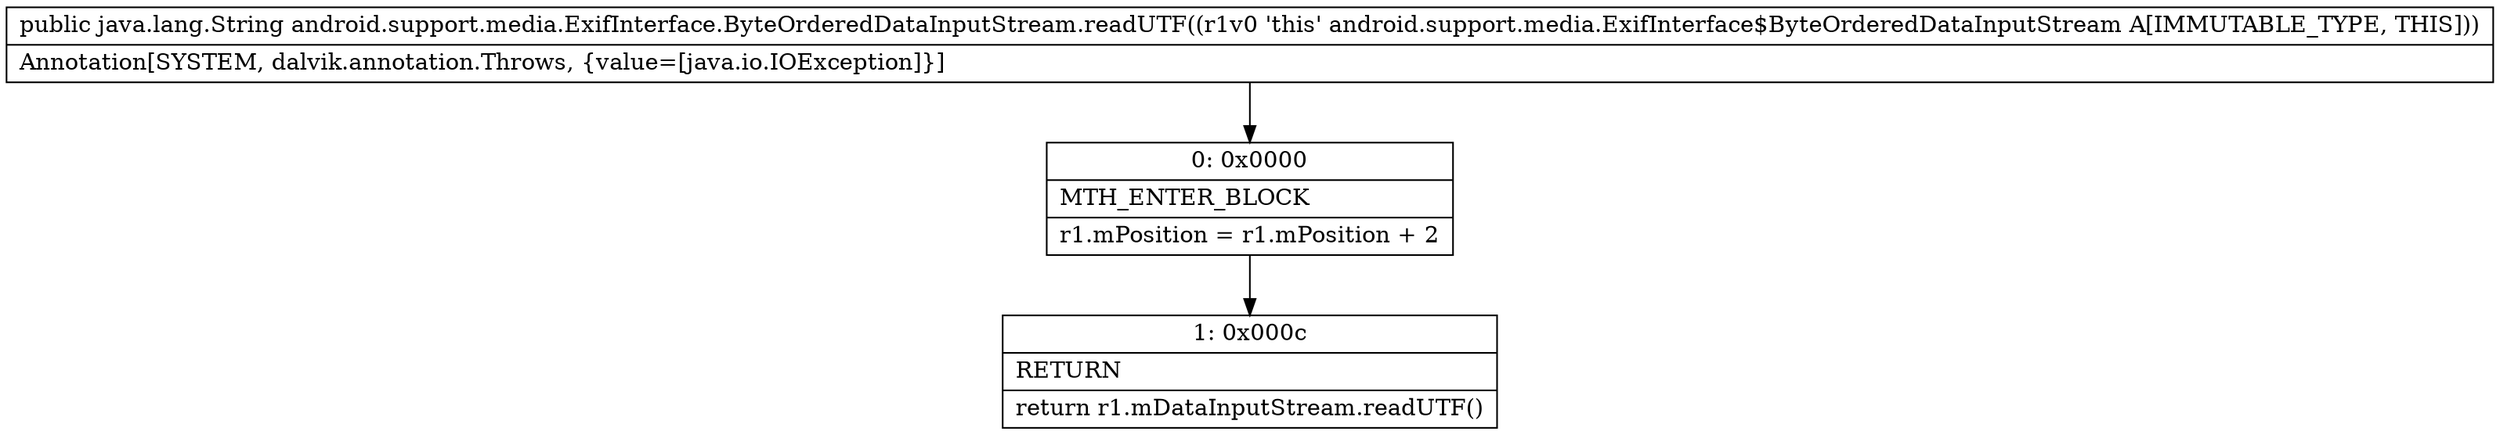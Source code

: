 digraph "CFG forandroid.support.media.ExifInterface.ByteOrderedDataInputStream.readUTF()Ljava\/lang\/String;" {
Node_0 [shape=record,label="{0\:\ 0x0000|MTH_ENTER_BLOCK\l|r1.mPosition = r1.mPosition + 2\l}"];
Node_1 [shape=record,label="{1\:\ 0x000c|RETURN\l|return r1.mDataInputStream.readUTF()\l}"];
MethodNode[shape=record,label="{public java.lang.String android.support.media.ExifInterface.ByteOrderedDataInputStream.readUTF((r1v0 'this' android.support.media.ExifInterface$ByteOrderedDataInputStream A[IMMUTABLE_TYPE, THIS]))  | Annotation[SYSTEM, dalvik.annotation.Throws, \{value=[java.io.IOException]\}]\l}"];
MethodNode -> Node_0;
Node_0 -> Node_1;
}


